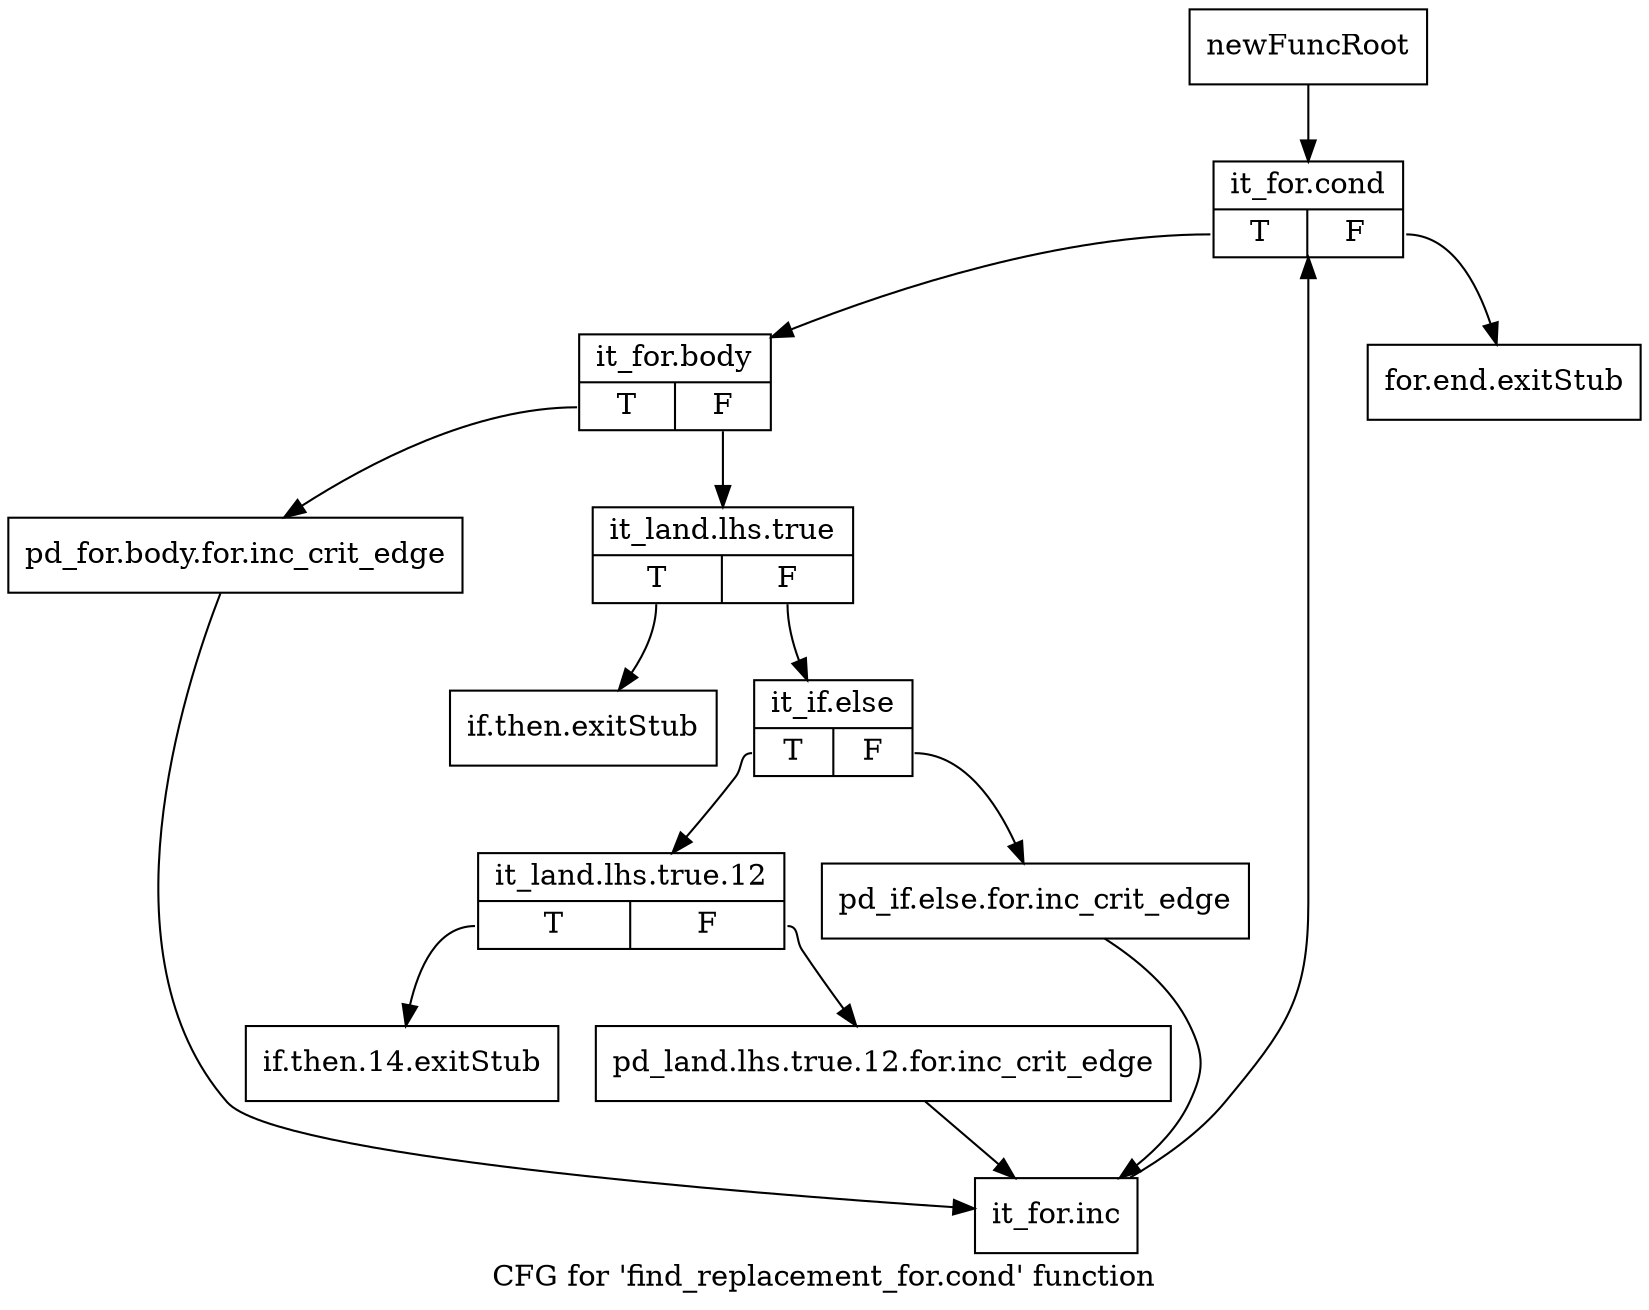 digraph "CFG for 'find_replacement_for.cond' function" {
	label="CFG for 'find_replacement_for.cond' function";

	Node0xbcd57c0 [shape=record,label="{newFuncRoot}"];
	Node0xbcd57c0 -> Node0xbcde830;
	Node0xbcde740 [shape=record,label="{for.end.exitStub}"];
	Node0xbcde790 [shape=record,label="{if.then.exitStub}"];
	Node0xbcde7e0 [shape=record,label="{if.then.14.exitStub}"];
	Node0xbcde830 [shape=record,label="{it_for.cond|{<s0>T|<s1>F}}"];
	Node0xbcde830:s0 -> Node0xbcde880;
	Node0xbcde830:s1 -> Node0xbcde740;
	Node0xbcde880 [shape=record,label="{it_for.body|{<s0>T|<s1>F}}"];
	Node0xbcde880:s0 -> Node0xbcdea60;
	Node0xbcde880:s1 -> Node0xbcde8d0;
	Node0xbcde8d0 [shape=record,label="{it_land.lhs.true|{<s0>T|<s1>F}}"];
	Node0xbcde8d0:s0 -> Node0xbcde790;
	Node0xbcde8d0:s1 -> Node0xbcde920;
	Node0xbcde920 [shape=record,label="{it_if.else|{<s0>T|<s1>F}}"];
	Node0xbcde920:s0 -> Node0xbcde9c0;
	Node0xbcde920:s1 -> Node0xbcde970;
	Node0xbcde970 [shape=record,label="{pd_if.else.for.inc_crit_edge}"];
	Node0xbcde970 -> Node0xbcdeab0;
	Node0xbcde9c0 [shape=record,label="{it_land.lhs.true.12|{<s0>T|<s1>F}}"];
	Node0xbcde9c0:s0 -> Node0xbcde7e0;
	Node0xbcde9c0:s1 -> Node0xbcdea10;
	Node0xbcdea10 [shape=record,label="{pd_land.lhs.true.12.for.inc_crit_edge}"];
	Node0xbcdea10 -> Node0xbcdeab0;
	Node0xbcdea60 [shape=record,label="{pd_for.body.for.inc_crit_edge}"];
	Node0xbcdea60 -> Node0xbcdeab0;
	Node0xbcdeab0 [shape=record,label="{it_for.inc}"];
	Node0xbcdeab0 -> Node0xbcde830;
}
